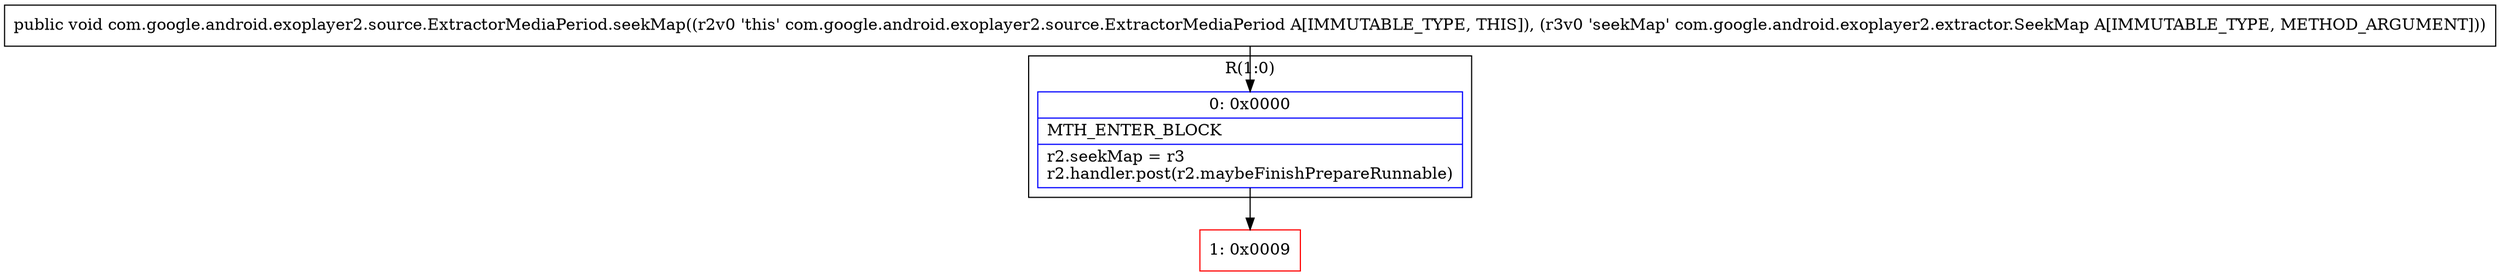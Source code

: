 digraph "CFG forcom.google.android.exoplayer2.source.ExtractorMediaPeriod.seekMap(Lcom\/google\/android\/exoplayer2\/extractor\/SeekMap;)V" {
subgraph cluster_Region_1946574046 {
label = "R(1:0)";
node [shape=record,color=blue];
Node_0 [shape=record,label="{0\:\ 0x0000|MTH_ENTER_BLOCK\l|r2.seekMap = r3\lr2.handler.post(r2.maybeFinishPrepareRunnable)\l}"];
}
Node_1 [shape=record,color=red,label="{1\:\ 0x0009}"];
MethodNode[shape=record,label="{public void com.google.android.exoplayer2.source.ExtractorMediaPeriod.seekMap((r2v0 'this' com.google.android.exoplayer2.source.ExtractorMediaPeriod A[IMMUTABLE_TYPE, THIS]), (r3v0 'seekMap' com.google.android.exoplayer2.extractor.SeekMap A[IMMUTABLE_TYPE, METHOD_ARGUMENT])) }"];
MethodNode -> Node_0;
Node_0 -> Node_1;
}

